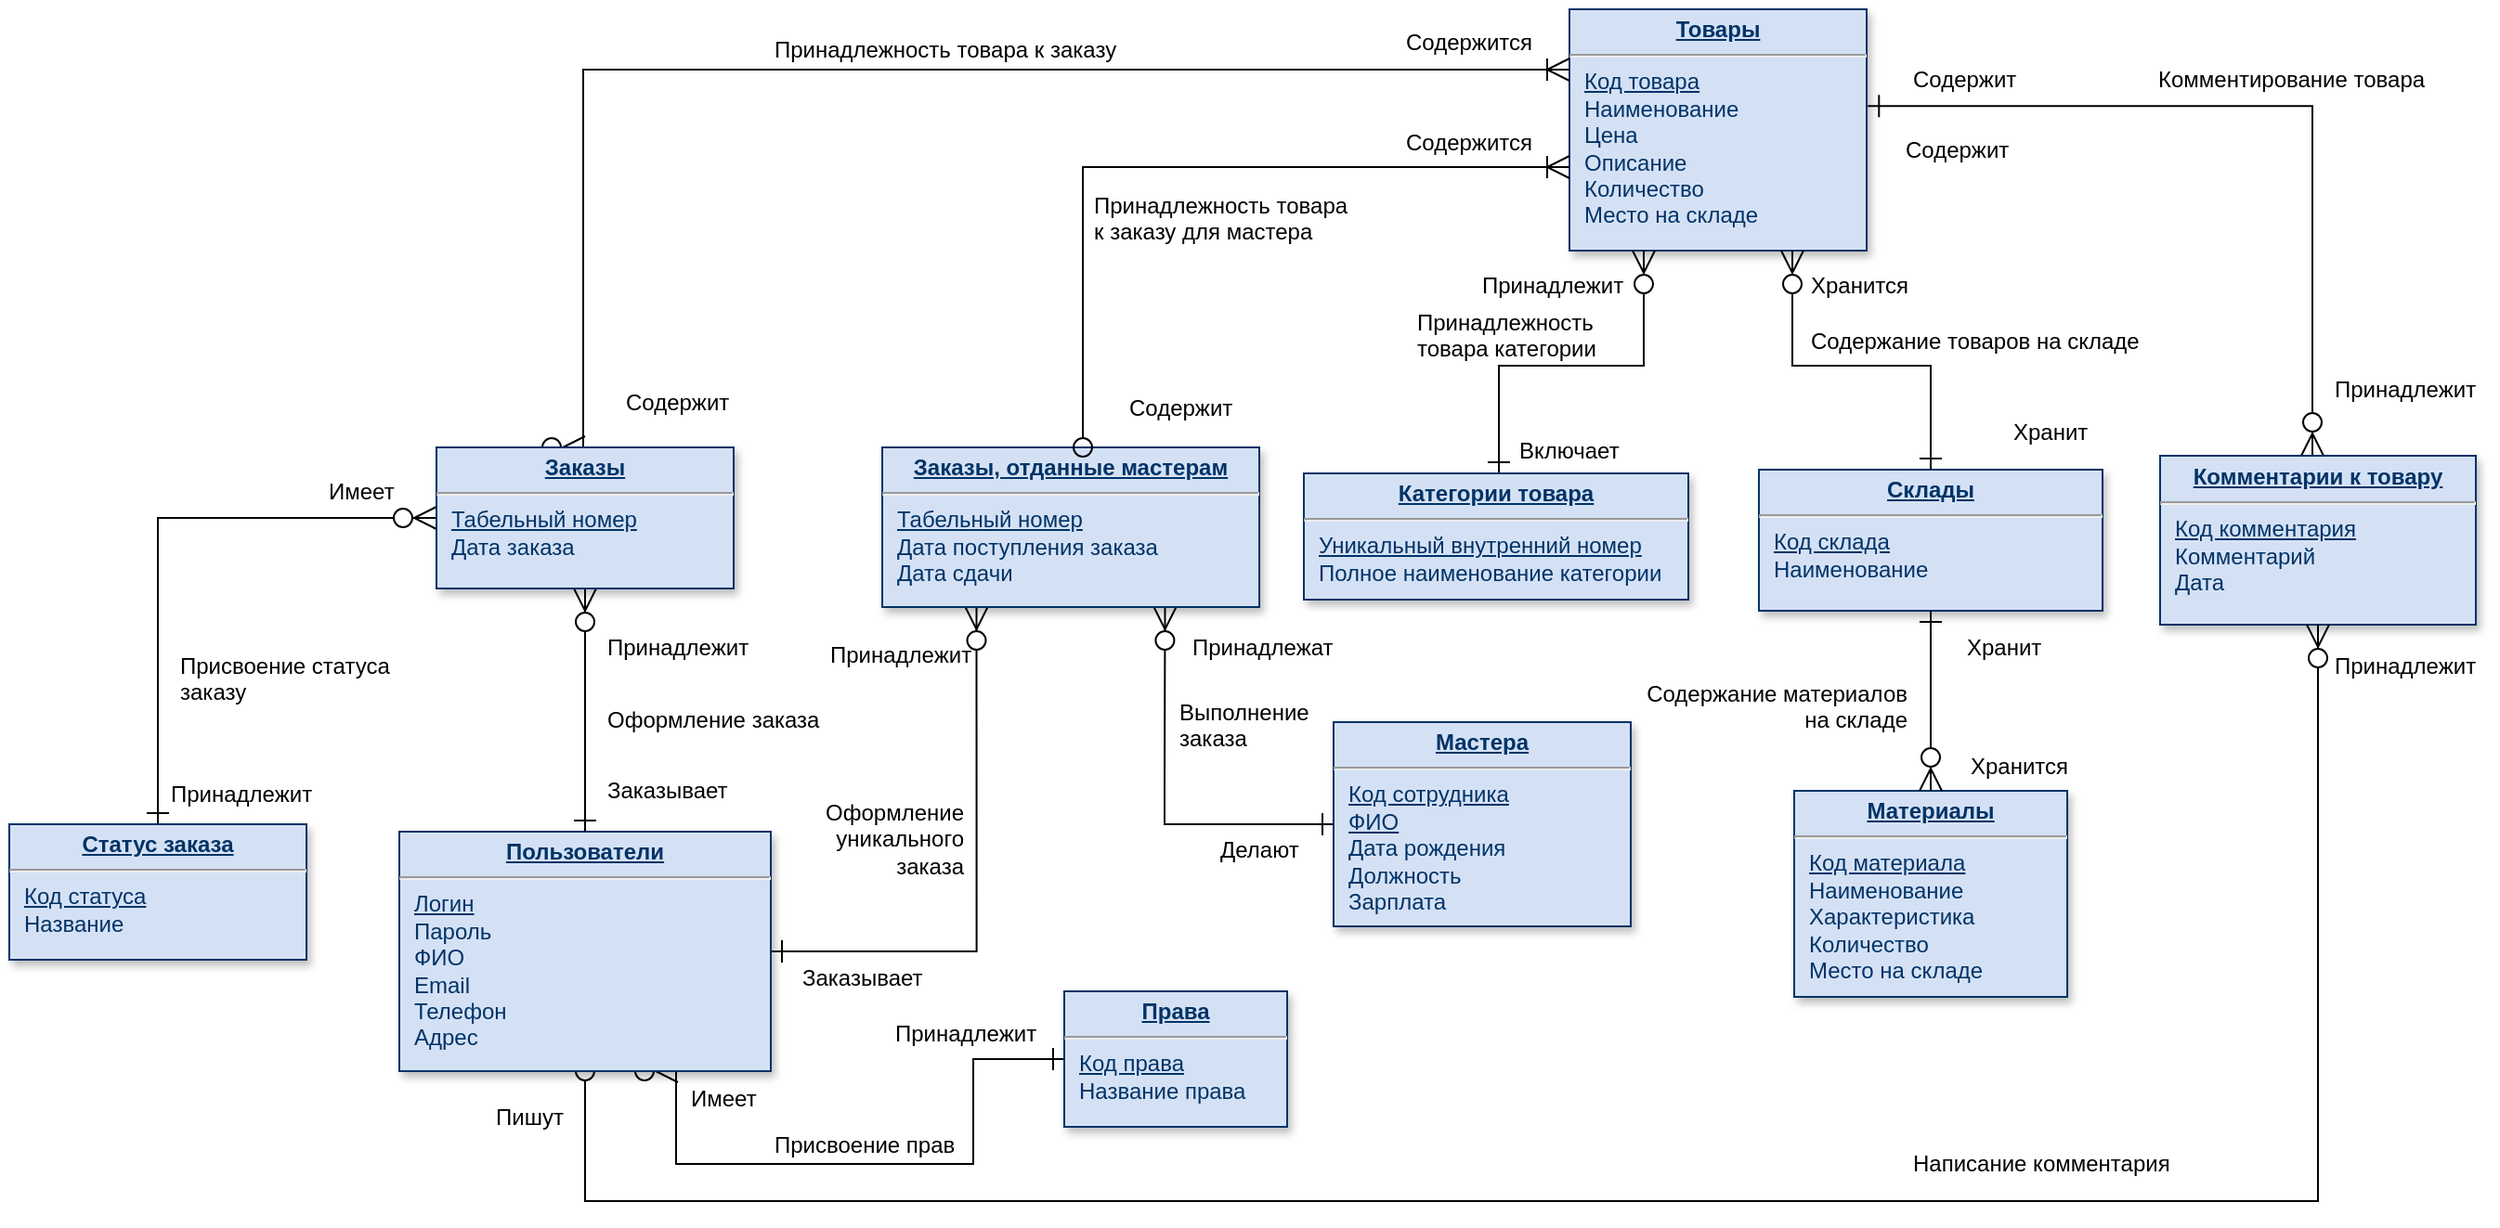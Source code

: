 <mxfile version="10.6.3" type="device"><diagram name="Page-1" id="efa7a0a1-bf9b-a30e-e6df-94a7791c09e9"><mxGraphModel dx="2612" dy="816" grid="1" gridSize="10" guides="1" tooltips="1" connect="1" arrows="1" fold="1" page="1" pageScale="1" pageWidth="826" pageHeight="1169" background="#ffffff" math="0" shadow="0"><root><mxCell id="0"/><mxCell id="1" parent="0"/><mxCell id="19" value="&lt;p style=&quot;margin: 0px ; margin-top: 4px ; text-align: center ; text-decoration: underline&quot;&gt;&lt;strong&gt;Товары&lt;/strong&gt;&lt;/p&gt;&lt;hr&gt;&lt;p style=&quot;margin: 0px ; margin-left: 8px&quot;&gt;&lt;u&gt;Код товара&lt;/u&gt;&lt;br&gt;Наименование&lt;br&gt;&lt;/p&gt;&lt;p style=&quot;margin: 0px ; margin-left: 8px&quot;&gt;Цена&lt;br&gt;&lt;/p&gt;&lt;p style=&quot;margin: 0px ; margin-left: 8px&quot;&gt;Описание&lt;/p&gt;&lt;p style=&quot;margin: 0px ; margin-left: 8px&quot;&gt;Количество&lt;/p&gt;&lt;p style=&quot;margin: 0px ; margin-left: 8px&quot;&gt;Место на складе&lt;br&gt;&lt;/p&gt;&lt;p style=&quot;margin: 0px ; margin-left: 8px&quot;&gt;&lt;br&gt;&lt;/p&gt;&lt;p style=&quot;margin: 0px ; margin-left: 8px&quot;&gt;&lt;br&gt;&lt;/p&gt;" style="verticalAlign=top;align=left;overflow=fill;fontSize=12;fontFamily=Helvetica;html=1;strokeColor=#003366;shadow=1;fillColor=#D4E1F5;fontColor=#003366" parent="1" vertex="1"><mxGeometry x="160" y="588" width="160" height="130" as="geometry"/></mxCell><mxCell id="d9Fk68k5OPxoTJ-2H6CQ-109" value="" style="edgeStyle=orthogonalEdgeStyle;rounded=0;orthogonalLoop=1;jettySize=auto;html=1;startArrow=ERzeroToMany;startFill=1;endArrow=ERone;endFill=0;endSize=10;startSize=10;entryX=1.004;entryY=0.401;entryDx=0;entryDy=0;entryPerimeter=0;" parent="1" source="20" target="19" edge="1"><mxGeometry relative="1" as="geometry"><mxPoint x="296" y="700" as="targetPoint"/><Array as="points"><mxPoint x="560" y="640"/></Array></mxGeometry></mxCell><mxCell id="20" value="&lt;p style=&quot;margin: 0px ; margin-top: 4px ; text-align: center ; text-decoration: underline&quot;&gt;&lt;strong&gt;Комментарии к товару&lt;br&gt;&lt;/strong&gt;&lt;/p&gt;&lt;hr&gt;&lt;p style=&quot;margin: 0px ; margin-left: 8px&quot;&gt;&lt;u&gt;Код комментария&lt;/u&gt;&lt;/p&gt;&lt;p style=&quot;margin: 0px ; margin-left: 8px&quot;&gt;Комментарий&lt;/p&gt;&lt;p style=&quot;margin: 0px ; margin-left: 8px&quot;&gt;Дата&lt;/p&gt;" style="verticalAlign=top;align=left;overflow=fill;fontSize=12;fontFamily=Helvetica;html=1;strokeColor=#003366;shadow=1;fillColor=#D4E1F5;fontColor=#003366" parent="1" vertex="1"><mxGeometry x="478" y="828.5" width="170" height="91" as="geometry"/></mxCell><mxCell id="d9Fk68k5OPxoTJ-2H6CQ-129" value="" style="edgeStyle=orthogonalEdgeStyle;rounded=0;orthogonalLoop=1;jettySize=auto;html=1;entryX=0.75;entryY=1;entryDx=0;entryDy=0;startArrow=ERone;startFill=0;endArrow=ERzeroToMany;endFill=1;endSize=10;startSize=10;exitX=0;exitY=0.5;exitDx=0;exitDy=0;" parent="1" source="22" target="29" edge="1"><mxGeometry relative="1" as="geometry"><mxPoint x="80" y="315" as="targetPoint"/><Array as="points"><mxPoint x="-58" y="1027"/><mxPoint x="-58" y="1010"/></Array><mxPoint x="-30" y="1020" as="sourcePoint"/></mxGeometry></mxCell><mxCell id="22" value="&lt;p style=&quot;margin: 0px ; margin-top: 4px ; text-align: center ; text-decoration: underline&quot;&gt;&lt;strong&gt;Мастера&lt;/strong&gt;&lt;/p&gt;&lt;hr&gt;&lt;p style=&quot;margin: 0px ; margin-left: 8px&quot;&gt;&lt;u&gt;Код сотрудника&lt;/u&gt;&lt;/p&gt;&lt;p style=&quot;margin: 0px ; margin-left: 8px&quot;&gt;&lt;u&gt;ФИО&lt;br&gt;&lt;/u&gt;&lt;/p&gt;&lt;p style=&quot;margin: 0px ; margin-left: 8px&quot;&gt;Дата рождения&lt;/p&gt;&lt;p style=&quot;margin: 0px ; margin-left: 8px&quot;&gt;Должность&lt;/p&gt;&lt;p style=&quot;margin: 0px ; margin-left: 8px&quot;&gt;Зарплата&lt;br&gt;&lt;/p&gt;" style="verticalAlign=top;align=left;overflow=fill;fontSize=12;fontFamily=Helvetica;html=1;strokeColor=#003366;shadow=1;fillColor=#D4E1F5;fontColor=#003366" parent="1" vertex="1"><mxGeometry x="33" y="972" width="160" height="110" as="geometry"/></mxCell><mxCell id="d9Fk68k5OPxoTJ-2H6CQ-105" value="" style="edgeStyle=orthogonalEdgeStyle;rounded=0;orthogonalLoop=1;jettySize=auto;html=1;entryX=0.25;entryY=1;entryDx=0;entryDy=0;startArrow=ERone;startFill=0;endSize=10;startSize=10;endArrow=ERzeroToMany;endFill=1;" parent="1" source="23" target="19" edge="1"><mxGeometry relative="1" as="geometry"><mxPoint x="421" y="371" as="targetPoint"/><Array as="points"><mxPoint x="122" y="780"/><mxPoint x="200" y="780"/></Array></mxGeometry></mxCell><mxCell id="23" value="&lt;p style=&quot;margin: 0px ; margin-top: 4px ; text-align: center ; text-decoration: underline&quot;&gt;&lt;strong&gt;Категории товара&lt;br&gt;&lt;/strong&gt;&lt;/p&gt;&lt;hr&gt;&lt;p style=&quot;margin: 0px ; margin-left: 8px&quot;&gt;&lt;u&gt;Уникальный внутренний номер&lt;/u&gt;&lt;br&gt;&lt;/p&gt;&lt;p style=&quot;margin: 0px ; margin-left: 8px&quot;&gt;Полное наименование категории&lt;br&gt;&lt;/p&gt;" style="verticalAlign=top;align=left;overflow=fill;fontSize=12;fontFamily=Helvetica;html=1;strokeColor=#003366;shadow=1;fillColor=#D4E1F5;fontColor=#003366" parent="1" vertex="1"><mxGeometry x="17" y="838" width="207" height="68" as="geometry"/></mxCell><mxCell id="bpLdl8RVE7wCHJaWaI7A-36" value="" style="edgeStyle=orthogonalEdgeStyle;rounded=0;orthogonalLoop=1;jettySize=auto;html=1;exitX=0.75;exitY=1;exitDx=0;exitDy=0;endArrow=ERone;endFill=0;endSize=10;startSize=10;startArrow=ERzeroToMany;startFill=1;entryX=0;entryY=0.5;entryDx=0;entryDy=0;" parent="1" source="25" target="bpLdl8RVE7wCHJaWaI7A-35" edge="1"><mxGeometry relative="1" as="geometry"><mxPoint x="-140" y="1130" as="targetPoint"/><Array as="points"><mxPoint x="-321" y="1210"/><mxPoint x="-161" y="1210"/><mxPoint x="-161" y="1154"/></Array></mxGeometry></mxCell><mxCell id="Y66Dv5iwSKqozez5oStL-34" value="" style="edgeStyle=orthogonalEdgeStyle;rounded=0;orthogonalLoop=1;jettySize=auto;html=1;entryX=0.25;entryY=1;entryDx=0;entryDy=0;endArrow=ERzeroToMany;endFill=1;endSize=10;startSize=10;startArrow=ERone;startFill=0;" edge="1" parent="1" source="25" target="29"><mxGeometry relative="1" as="geometry"><mxPoint x="-190" y="1095.5" as="targetPoint"/></mxGeometry></mxCell><mxCell id="Y66Dv5iwSKqozez5oStL-39" value="" style="edgeStyle=orthogonalEdgeStyle;rounded=0;orthogonalLoop=1;jettySize=auto;html=1;startArrow=oval;startFill=0;startSize=10;endArrow=ERzeroToMany;endFill=1;endSize=10;entryX=0.5;entryY=1;entryDx=0;entryDy=0;" edge="1" parent="1" source="25" target="20"><mxGeometry relative="1" as="geometry"><mxPoint x="-370" y="1240" as="targetPoint"/><Array as="points"><mxPoint x="-370" y="1230"/><mxPoint x="563" y="1230"/></Array></mxGeometry></mxCell><mxCell id="25" value="&lt;p style=&quot;margin: 0px ; margin-top: 4px ; text-align: center ; text-decoration: underline&quot;&gt;&lt;strong&gt;Пользователи&lt;/strong&gt;&lt;/p&gt;&lt;hr&gt;&lt;p style=&quot;margin: 0px ; margin-left: 8px&quot;&gt;&lt;u&gt;Логин&lt;/u&gt;&lt;/p&gt;&lt;p style=&quot;margin: 0px ; margin-left: 8px&quot;&gt;Пароль&lt;/p&gt;&lt;p style=&quot;margin: 0px ; margin-left: 8px&quot;&gt;ФИО&lt;br&gt;&lt;/p&gt;&lt;p style=&quot;margin: 0px ; margin-left: 8px&quot;&gt;Email&lt;/p&gt;&lt;p style=&quot;margin: 0px ; margin-left: 8px&quot;&gt;Телефон&lt;br&gt;&lt;/p&gt;&lt;p style=&quot;margin: 0px ; margin-left: 8px&quot;&gt;Адрес&lt;br&gt;&lt;/p&gt;" style="verticalAlign=top;align=left;overflow=fill;fontSize=12;fontFamily=Helvetica;html=1;strokeColor=#003366;shadow=1;fillColor=#D4E1F5;fontColor=#003366" parent="1" vertex="1"><mxGeometry x="-470" y="1031" width="200" height="129" as="geometry"/></mxCell><mxCell id="bpLdl8RVE7wCHJaWaI7A-35" value="&lt;p style=&quot;margin: 0px ; margin-top: 4px ; text-align: center ; text-decoration: underline&quot;&gt;&lt;strong&gt;Права&lt;/strong&gt;&lt;/p&gt;&lt;hr&gt;&lt;p style=&quot;margin: 0px ; margin-left: 8px&quot;&gt;&lt;u&gt;Код права&lt;/u&gt;&lt;/p&gt;&lt;p style=&quot;margin: 0px ; margin-left: 8px&quot;&gt;Название права&lt;br&gt;&lt;/p&gt;" style="verticalAlign=top;align=left;overflow=fill;fontSize=12;fontFamily=Helvetica;html=1;strokeColor=#003366;shadow=1;fillColor=#D4E1F5;fontColor=#003366" parent="1" vertex="1"><mxGeometry x="-112" y="1117" width="120" height="73" as="geometry"/></mxCell><mxCell id="29" value="&lt;p style=&quot;margin: 0px ; margin-top: 4px ; text-align: center ; text-decoration: underline&quot;&gt;&lt;strong&gt;Заказы, отданные мастерам&lt;br&gt;&lt;/strong&gt;&lt;/p&gt;&lt;hr&gt;&lt;p style=&quot;margin: 0px ; margin-left: 8px&quot;&gt;&lt;u&gt;Табельный номер&lt;/u&gt;&lt;br&gt;&lt;/p&gt;&lt;p style=&quot;margin: 0px ; margin-left: 8px&quot;&gt;Дата поступления заказа&lt;br&gt;&lt;/p&gt;&lt;p style=&quot;margin: 0px ; margin-left: 8px&quot;&gt;Дата сдачи&lt;br&gt;&lt;/p&gt;" style="verticalAlign=top;align=left;overflow=fill;fontSize=12;fontFamily=Helvetica;html=1;strokeColor=#003366;shadow=1;fillColor=#D4E1F5;fontColor=#003366" parent="1" vertex="1"><mxGeometry x="-210" y="824" width="203" height="86" as="geometry"/></mxCell><mxCell id="33" value="&lt;p style=&quot;margin: 0px ; margin-top: 4px ; text-align: center ; text-decoration: underline&quot;&gt;&lt;strong&gt;Склады&lt;br&gt;&lt;/strong&gt;&lt;/p&gt;&lt;hr&gt;&lt;p style=&quot;margin: 0px ; margin-left: 8px&quot;&gt;&lt;u&gt;Код склада&lt;/u&gt;&lt;br&gt;&lt;/p&gt;&lt;p style=&quot;margin: 0px ; margin-left: 8px&quot;&gt;Наименование&lt;br&gt;&lt;/p&gt;" style="verticalAlign=top;align=left;overflow=fill;fontSize=12;fontFamily=Helvetica;html=1;strokeColor=#003366;shadow=1;fillColor=#D4E1F5;fontColor=#003366" parent="1" vertex="1"><mxGeometry x="262" y="836" width="185" height="76" as="geometry"/></mxCell><mxCell id="d9Fk68k5OPxoTJ-2H6CQ-103" value="" style="edgeStyle=orthogonalEdgeStyle;rounded=0;orthogonalLoop=1;jettySize=auto;html=1;entryX=0.5;entryY=0;entryDx=0;entryDy=0;endArrow=ERone;endFill=0;startArrow=ERzeroToMany;startFill=1;endSize=10;startSize=10;" parent="1" source="h1GKKCBzxCLqaChvuANJ-115" target="25" edge="1"><mxGeometry relative="1" as="geometry"><mxPoint x="445" y="90" as="targetPoint"/><Array as="points"><mxPoint x="-370" y="940"/><mxPoint x="-370" y="940"/></Array></mxGeometry></mxCell><mxCell id="d9Fk68k5OPxoTJ-2H6CQ-164" value="" style="edgeStyle=orthogonalEdgeStyle;rounded=0;orthogonalLoop=1;jettySize=auto;html=1;startArrow=ERzeroToMany;startFill=1;startSize=10;endArrow=ERoneToMany;endFill=0;endSize=10;exitX=0.5;exitY=0;exitDx=0;exitDy=0;entryX=0;entryY=0.25;entryDx=0;entryDy=0;" parent="1" source="h1GKKCBzxCLqaChvuANJ-115" target="19" edge="1"><mxGeometry relative="1" as="geometry"><mxPoint x="120" y="630" as="targetPoint"/><Array as="points"><mxPoint x="-371" y="621"/></Array></mxGeometry></mxCell><mxCell id="bpLdl8RVE7wCHJaWaI7A-34" value="" style="edgeStyle=orthogonalEdgeStyle;rounded=0;orthogonalLoop=1;jettySize=auto;html=1;endArrow=ERone;endFill=0;endSize=10;startSize=10;startArrow=ERzeroToMany;startFill=1;" parent="1" source="h1GKKCBzxCLqaChvuANJ-115" target="bpLdl8RVE7wCHJaWaI7A-33" edge="1"><mxGeometry relative="1" as="geometry"/></mxCell><mxCell id="h1GKKCBzxCLqaChvuANJ-115" value="&lt;p style=&quot;margin: 0px ; margin-top: 4px ; text-align: center ; text-decoration: underline&quot;&gt;&lt;strong&gt;Заказы&lt;br&gt;&lt;/strong&gt;&lt;/p&gt;&lt;hr&gt;&lt;p style=&quot;margin: 0px ; margin-left: 8px&quot;&gt;&lt;u&gt;Табельный номер&lt;/u&gt;&lt;br&gt;&lt;/p&gt;&lt;p style=&quot;margin: 0px ; margin-left: 8px&quot;&gt;Дата заказа&lt;/p&gt;" style="verticalAlign=top;align=left;overflow=fill;fontSize=12;fontFamily=Helvetica;html=1;strokeColor=#003366;shadow=1;fillColor=#D4E1F5;fontColor=#003366" parent="1" vertex="1"><mxGeometry x="-450" y="824" width="160" height="76" as="geometry"/></mxCell><mxCell id="bpLdl8RVE7wCHJaWaI7A-33" value="&lt;p style=&quot;margin: 0px ; margin-top: 4px ; text-align: center ; text-decoration: underline&quot;&gt;&lt;strong&gt;Статус заказа&lt;br&gt;&lt;/strong&gt;&lt;/p&gt;&lt;hr&gt;&lt;p style=&quot;margin: 0px ; margin-left: 8px&quot;&gt;&lt;u&gt;Код статуса&lt;/u&gt;&lt;br&gt;&lt;/p&gt;&lt;p style=&quot;margin: 0px ; margin-left: 8px&quot;&gt;Название&lt;br&gt;&lt;/p&gt;&lt;p style=&quot;margin: 0px ; margin-left: 8px&quot;&gt;&lt;br&gt;&lt;/p&gt;" style="verticalAlign=top;align=left;overflow=fill;fontSize=12;fontFamily=Helvetica;html=1;strokeColor=#003366;shadow=1;fillColor=#D4E1F5;fontColor=#003366" parent="1" vertex="1"><mxGeometry x="-680" y="1027" width="160" height="73" as="geometry"/></mxCell><mxCell id="ZgCVjo8467FepJp-oGCH-33" value="&lt;p style=&quot;margin: 0px ; margin-top: 4px ; text-align: center ; text-decoration: underline&quot;&gt;&lt;strong&gt;Материалы&lt;br&gt;&lt;/strong&gt;&lt;/p&gt;&lt;hr&gt;&lt;p style=&quot;margin: 0px ; margin-left: 8px&quot;&gt;&lt;u&gt;Код материала&lt;/u&gt;&lt;br&gt;&lt;/p&gt;&lt;p style=&quot;margin: 0px ; margin-left: 8px&quot;&gt;Наименование&lt;br&gt;&lt;/p&gt;&lt;p style=&quot;margin: 0px ; margin-left: 8px&quot;&gt;Характеристика&lt;/p&gt;&lt;p style=&quot;margin: 0px ; margin-left: 8px&quot;&gt;Количество&lt;/p&gt;&lt;p style=&quot;margin: 0px ; margin-left: 8px&quot;&gt;Место на складе&lt;br&gt;&lt;/p&gt;" style="verticalAlign=top;align=left;overflow=fill;fontSize=12;fontFamily=Helvetica;html=1;strokeColor=#003366;shadow=1;fillColor=#D4E1F5;fontColor=#003366" parent="1" vertex="1"><mxGeometry x="281" y="1009" width="147" height="111" as="geometry"/></mxCell><mxCell id="ZgCVjo8467FepJp-oGCH-34" value="" style="edgeStyle=orthogonalEdgeStyle;rounded=0;orthogonalLoop=1;jettySize=auto;html=1;endArrow=ERone;endFill=0;endSize=10;startArrow=ERzeroToMany;startFill=1;startSize=10;exitX=0.5;exitY=0;exitDx=0;exitDy=0;entryX=0.5;entryY=1;entryDx=0;entryDy=0;" parent="1" source="ZgCVjo8467FepJp-oGCH-33" target="33" edge="1"><mxGeometry relative="1" as="geometry"><mxPoint x="489" y="1210" as="sourcePoint"/><mxPoint x="385" y="909" as="targetPoint"/><Array as="points"><mxPoint x="355" y="990"/><mxPoint x="355" y="990"/></Array></mxGeometry></mxCell><mxCell id="d9Fk68k5OPxoTJ-2H6CQ-113" value="" style="edgeStyle=orthogonalEdgeStyle;rounded=0;orthogonalLoop=1;jettySize=auto;html=1;startArrow=ERone;startFill=0;endArrow=ERzeroToMany;endFill=1;endSize=10;startSize=10;entryX=0.75;entryY=1;entryDx=0;entryDy=0;exitX=0.5;exitY=0;exitDx=0;exitDy=0;" parent="1" source="33" target="19" edge="1"><mxGeometry relative="1" as="geometry"><mxPoint x="230" y="720" as="targetPoint"/><Array as="points"><mxPoint x="355" y="780"/><mxPoint x="280" y="780"/></Array><mxPoint x="330" y="800" as="sourcePoint"/></mxGeometry></mxCell><mxCell id="ZgCVjo8467FepJp-oGCH-40" value="Содержится" style="text;html=1;resizable=0;points=[];autosize=1;align=left;verticalAlign=top;spacingTop=-4;" parent="1" vertex="1"><mxGeometry x="70" y="596" width="80" height="20" as="geometry"/></mxCell><mxCell id="ZgCVjo8467FepJp-oGCH-41" value="Содержится" style="text;html=1;resizable=0;points=[];autosize=1;align=left;verticalAlign=top;spacingTop=-4;" parent="1" vertex="1"><mxGeometry x="70" y="649.5" width="80" height="20" as="geometry"/></mxCell><mxCell id="ZgCVjo8467FepJp-oGCH-42" value="Принадлежит" style="text;html=1;resizable=0;points=[];autosize=1;align=left;verticalAlign=top;spacingTop=-4;" parent="1" vertex="1"><mxGeometry x="110.5" y="727" width="90" height="20" as="geometry"/></mxCell><mxCell id="ZgCVjo8467FepJp-oGCH-43" value="Содержит" style="text;html=1;resizable=0;points=[];autosize=1;align=left;verticalAlign=top;spacingTop=-4;" parent="1" vertex="1"><mxGeometry x="-350" y="790" width="70" height="20" as="geometry"/></mxCell><mxCell id="ZgCVjo8467FepJp-oGCH-44" value="Содержит" style="text;html=1;resizable=0;points=[];autosize=1;align=left;verticalAlign=top;spacingTop=-4;" parent="1" vertex="1"><mxGeometry x="-79" y="793" width="70" height="20" as="geometry"/></mxCell><mxCell id="ZgCVjo8467FepJp-oGCH-45" value="Включает" style="text;html=1;resizable=0;points=[];autosize=1;align=left;verticalAlign=top;spacingTop=-4;" parent="1" vertex="1"><mxGeometry x="130.5" y="816" width="70" height="20" as="geometry"/></mxCell><mxCell id="ZgCVjo8467FepJp-oGCH-46" value="Принадлежит" style="text;html=1;resizable=0;points=[];autosize=1;align=left;verticalAlign=top;spacingTop=-4;" parent="1" vertex="1"><mxGeometry x="-360" y="922" width="90" height="20" as="geometry"/></mxCell><mxCell id="ZgCVjo8467FepJp-oGCH-47" value="Заказывает" style="text;html=1;resizable=0;points=[];autosize=1;align=left;verticalAlign=top;spacingTop=-4;" parent="1" vertex="1"><mxGeometry x="-360" y="999" width="80" height="20" as="geometry"/></mxCell><mxCell id="ZgCVjo8467FepJp-oGCH-54" value="Принадлежат" style="text;html=1;resizable=0;points=[];autosize=1;align=left;verticalAlign=top;spacingTop=-4;" parent="1" vertex="1"><mxGeometry x="-45" y="922" width="90" height="20" as="geometry"/></mxCell><mxCell id="ZgCVjo8467FepJp-oGCH-55" value="Делают" style="text;html=1;resizable=0;points=[];autosize=1;align=left;verticalAlign=top;spacingTop=-4;" parent="1" vertex="1"><mxGeometry x="-30" y="1031" width="60" height="20" as="geometry"/></mxCell><mxCell id="ZgCVjo8467FepJp-oGCH-56" value="Содержит" style="text;html=1;resizable=0;points=[];autosize=1;align=left;verticalAlign=top;spacingTop=-4;" parent="1" vertex="1"><mxGeometry x="343" y="616" width="70" height="20" as="geometry"/></mxCell><mxCell id="ZgCVjo8467FepJp-oGCH-57" value="Принадлежит" style="text;html=1;resizable=0;points=[];autosize=1;align=left;verticalAlign=top;spacingTop=-4;" parent="1" vertex="1"><mxGeometry x="570" y="783" width="90" height="20" as="geometry"/></mxCell><mxCell id="ZgCVjo8467FepJp-oGCH-58" value="Содержит" style="text;html=1;resizable=0;points=[];autosize=1;align=left;verticalAlign=top;spacingTop=-4;" parent="1" vertex="1"><mxGeometry x="339" y="654" width="70" height="20" as="geometry"/></mxCell><mxCell id="ZgCVjo8467FepJp-oGCH-62" value="Хранит" style="text;html=1;resizable=0;points=[];autosize=1;align=left;verticalAlign=top;spacingTop=-4;" parent="1" vertex="1"><mxGeometry x="372" y="922" width="50" height="20" as="geometry"/></mxCell><mxCell id="ZgCVjo8467FepJp-oGCH-65" value="Хранится" style="text;html=1;resizable=0;points=[];autosize=1;align=left;verticalAlign=top;spacingTop=-4;" parent="1" vertex="1"><mxGeometry x="374" y="985.5" width="70" height="20" as="geometry"/></mxCell><mxCell id="ZgCVjo8467FepJp-oGCH-66" value="Принадлежность товара к заказу" style="text;html=1;resizable=0;points=[];autosize=1;align=left;verticalAlign=top;spacingTop=-4;" parent="1" vertex="1"><mxGeometry x="-270" y="600" width="200" height="20" as="geometry"/></mxCell><mxCell id="ZgCVjo8467FepJp-oGCH-67" value="&lt;div&gt;Принадлежность товара &lt;br&gt;&lt;/div&gt;&lt;div&gt;к заказу для мастера&lt;/div&gt;" style="text;html=1;resizable=0;points=[];autosize=1;align=left;verticalAlign=top;spacingTop=-4;" parent="1" vertex="1"><mxGeometry x="-98" y="684" width="150" height="30" as="geometry"/></mxCell><mxCell id="ZgCVjo8467FepJp-oGCH-68" value="&lt;div&gt;Принадлежность&lt;/div&gt;&lt;div&gt;товара категории&lt;/div&gt;" style="text;html=1;resizable=0;points=[];autosize=1;align=left;verticalAlign=top;spacingTop=-4;" parent="1" vertex="1"><mxGeometry x="75.5" y="747" width="110" height="30" as="geometry"/></mxCell><mxCell id="ZgCVjo8467FepJp-oGCH-69" value="Оформление заказа" style="text;html=1;resizable=0;points=[];autosize=1;align=left;verticalAlign=top;spacingTop=-4;" parent="1" vertex="1"><mxGeometry x="-360" y="960.5" width="130" height="20" as="geometry"/></mxCell><mxCell id="ZgCVjo8467FepJp-oGCH-70" value="&lt;div&gt;Выполнение&lt;/div&gt;&lt;div&gt; заказа&lt;/div&gt;" style="text;html=1;resizable=0;points=[];autosize=1;align=left;verticalAlign=top;spacingTop=-4;" parent="1" vertex="1"><mxGeometry x="-52" y="957" width="80" height="30" as="geometry"/></mxCell><mxCell id="ZgCVjo8467FepJp-oGCH-73" value="&lt;div&gt;Содержание материалов&lt;/div&gt;&lt;div&gt;на складе&lt;/div&gt;" style="text;html=1;resizable=0;points=[];autosize=1;align=right;verticalAlign=top;spacingTop=-4;" parent="1" vertex="1"><mxGeometry x="193" y="947" width="150" height="30" as="geometry"/></mxCell><mxCell id="ZgCVjo8467FepJp-oGCH-76" value="Комментирование товара" style="text;html=1;resizable=0;points=[];autosize=1;align=left;verticalAlign=top;spacingTop=-4;" parent="1" vertex="1"><mxGeometry x="475" y="616" width="160" height="20" as="geometry"/></mxCell><mxCell id="ZgCVjo8467FepJp-oGCH-78" value="Хранится" style="text;html=1;resizable=0;points=[];autosize=1;align=left;verticalAlign=top;spacingTop=-4;" parent="1" vertex="1"><mxGeometry x="288" y="727" width="70" height="20" as="geometry"/></mxCell><mxCell id="ZgCVjo8467FepJp-oGCH-79" value="Хранит" style="text;html=1;resizable=0;points=[];autosize=1;align=left;verticalAlign=top;spacingTop=-4;" parent="1" vertex="1"><mxGeometry x="397" y="806" width="50" height="20" as="geometry"/></mxCell><mxCell id="ZgCVjo8467FepJp-oGCH-81" value="Содержание товаров на складе" style="text;html=1;resizable=0;points=[];autosize=1;align=left;verticalAlign=top;spacingTop=-4;" parent="1" vertex="1"><mxGeometry x="288" y="757" width="190" height="20" as="geometry"/></mxCell><mxCell id="d9Fk68k5OPxoTJ-2H6CQ-131" value="" style="edgeStyle=orthogonalEdgeStyle;rounded=0;orthogonalLoop=1;jettySize=auto;html=1;endArrow=ERoneToMany;endFill=0;endSize=10;startSize=10;startArrow=oval;startFill=0;" parent="1" source="29" edge="1"><mxGeometry relative="1" as="geometry"><mxPoint x="160" y="673" as="targetPoint"/><Array as="points"><mxPoint x="-102" y="673"/></Array></mxGeometry></mxCell><mxCell id="bpLdl8RVE7wCHJaWaI7A-39" value="Имеет" style="text;html=1;resizable=0;points=[];autosize=1;align=left;verticalAlign=top;spacingTop=-4;" parent="1" vertex="1"><mxGeometry x="-315" y="1165" width="50" height="20" as="geometry"/></mxCell><mxCell id="bpLdl8RVE7wCHJaWaI7A-40" value="Принадлежит" style="text;html=1;resizable=0;points=[];autosize=1;align=left;verticalAlign=top;spacingTop=-4;" parent="1" vertex="1"><mxGeometry x="-205" y="1130" width="90" height="20" as="geometry"/></mxCell><mxCell id="bpLdl8RVE7wCHJaWaI7A-41" value="Присвоение прав" style="text;html=1;resizable=0;points=[];autosize=1;align=left;verticalAlign=top;spacingTop=-4;" parent="1" vertex="1"><mxGeometry x="-270" y="1190" width="110" height="20" as="geometry"/></mxCell><mxCell id="bpLdl8RVE7wCHJaWaI7A-42" value="Принадлежит" style="text;html=1;resizable=0;points=[];autosize=1;align=left;verticalAlign=top;spacingTop=-4;" parent="1" vertex="1"><mxGeometry x="-595" y="1000.5" width="90" height="20" as="geometry"/></mxCell><mxCell id="bpLdl8RVE7wCHJaWaI7A-43" value="Имеет" style="text;html=1;resizable=0;points=[];autosize=1;align=left;verticalAlign=top;spacingTop=-4;" parent="1" vertex="1"><mxGeometry x="-510" y="838" width="50" height="20" as="geometry"/></mxCell><mxCell id="bpLdl8RVE7wCHJaWaI7A-44" value="&lt;div&gt;Присвоение статуса&lt;/div&gt;&lt;div&gt;заказу&lt;br&gt;&lt;/div&gt;" style="text;html=1;resizable=0;points=[];autosize=1;align=left;verticalAlign=top;spacingTop=-4;" parent="1" vertex="1"><mxGeometry x="-590" y="932" width="130" height="30" as="geometry"/></mxCell><mxCell id="Y66Dv5iwSKqozez5oStL-35" value="Принадлежит" style="text;html=1;resizable=0;points=[];autosize=1;align=left;verticalAlign=top;spacingTop=-4;" vertex="1" parent="1"><mxGeometry x="-240" y="925.5" width="90" height="20" as="geometry"/></mxCell><mxCell id="Y66Dv5iwSKqozez5oStL-36" value="&lt;div&gt;Оформление&lt;/div&gt;&lt;div&gt;уникального&lt;/div&gt;&lt;div&gt;заказа&lt;/div&gt;" style="text;html=1;resizable=0;points=[];autosize=1;align=right;verticalAlign=top;spacingTop=-4;" vertex="1" parent="1"><mxGeometry x="-255" y="1011" width="90" height="40" as="geometry"/></mxCell><mxCell id="Y66Dv5iwSKqozez5oStL-37" value="Заказывает" style="text;html=1;resizable=0;points=[];autosize=1;align=left;verticalAlign=top;spacingTop=-4;" vertex="1" parent="1"><mxGeometry x="-255" y="1100" width="80" height="20" as="geometry"/></mxCell><mxCell id="Y66Dv5iwSKqozez5oStL-40" value="Принадлежит" style="text;html=1;resizable=0;points=[];autosize=1;align=left;verticalAlign=top;spacingTop=-4;" vertex="1" parent="1"><mxGeometry x="570" y="932" width="90" height="20" as="geometry"/></mxCell><mxCell id="Y66Dv5iwSKqozez5oStL-41" value="Пишут" style="text;html=1;resizable=0;points=[];autosize=1;align=left;verticalAlign=top;spacingTop=-4;" vertex="1" parent="1"><mxGeometry x="-420" y="1175" width="50" height="20" as="geometry"/></mxCell><mxCell id="Y66Dv5iwSKqozez5oStL-42" value="Написание комментария" style="text;html=1;resizable=0;points=[];autosize=1;align=left;verticalAlign=top;spacingTop=-4;" vertex="1" parent="1"><mxGeometry x="343" y="1200" width="150" height="20" as="geometry"/></mxCell></root></mxGraphModel></diagram></mxfile>